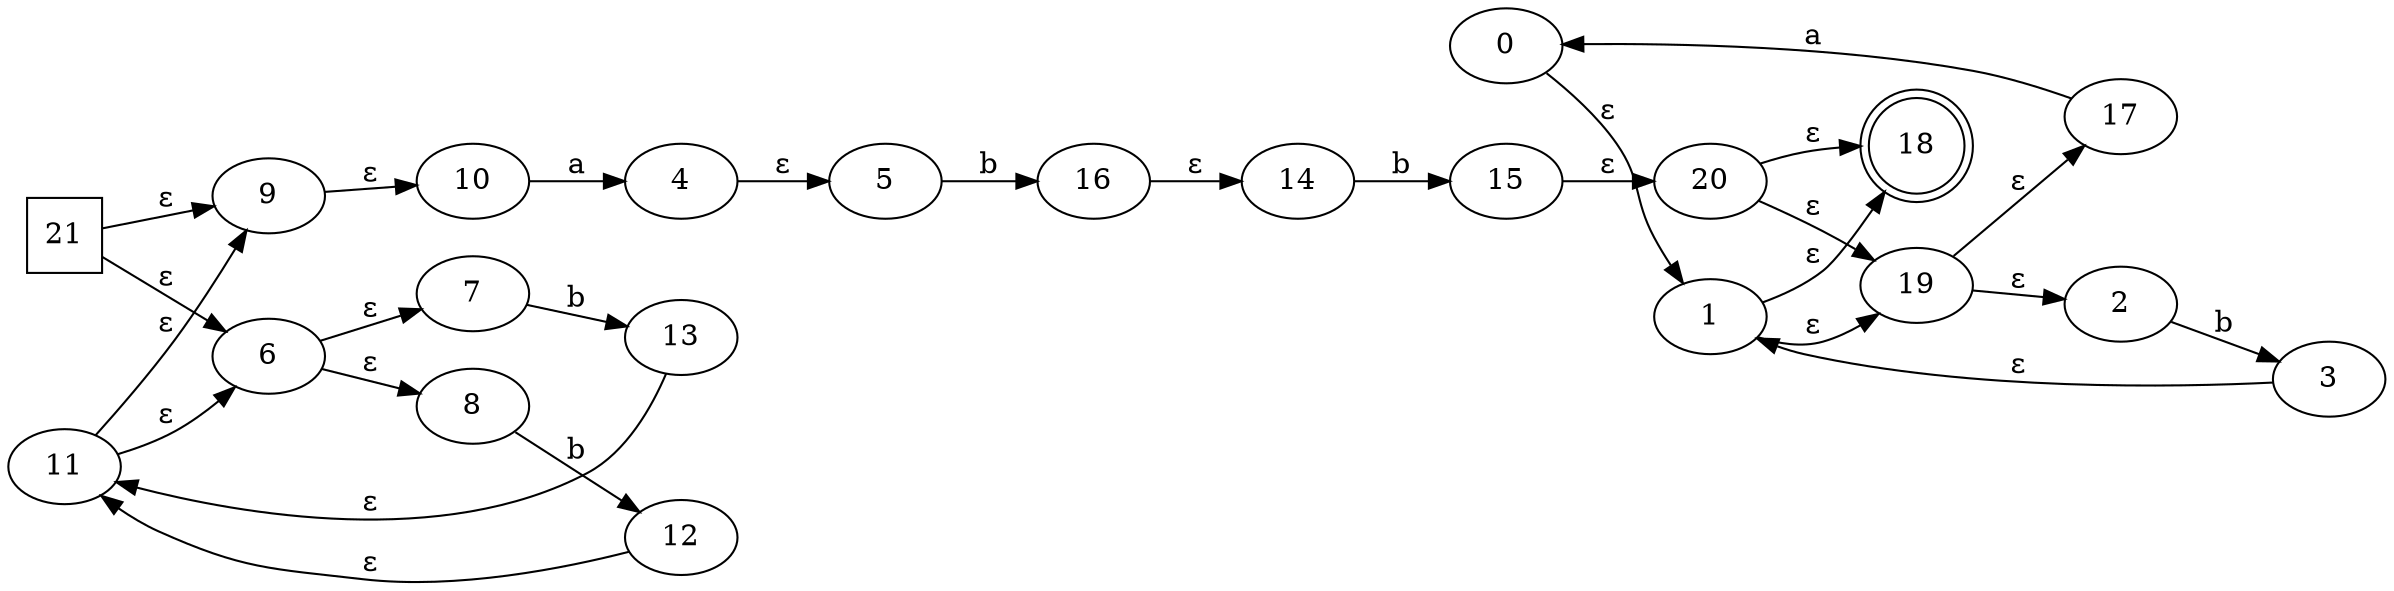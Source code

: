 digraph G {
	rankdir=LR;
	0->1[ label=ɛ ];
	2->3[ label=b ];
	4->5[ label=ɛ ];
	6->7[ label=ɛ ];
	6->8[ label=ɛ ];
	9->10[ label=ɛ ];
	11->9[ label=ɛ ];
	11->6[ label=ɛ ];
	12->11[ label=ɛ ];
	7->13[ label=b ];
	14->15[ label=b ];
	5->16[ label=b ];
	17->0[ label=a ];
	1->18[ label=ɛ ];
	1->19[ label=ɛ ];
	15->20[ label=ɛ ];
	13->11[ label=ɛ ];
	16->14[ label=ɛ ];
	21->6[ label=ɛ ];
	21->9[ label=ɛ ];
	19->17[ label=ɛ ];
	19->2[ label=ɛ ];
	20->19[ label=ɛ ];
	20->18[ label=ɛ ];
	10->4[ label=a ];
	8->12[ label=b ];
	3->1[ label=ɛ ];
	0;
	1;
	10;
	11;
	12;
	13;
	14;
	15;
	16;
	17;
	18 [ shape=doublecircle ];
	19;
	2;
	20;
	21 [ shape=square ];
	3;
	4;
	5;
	6;
	7;
	8;
	9;

}

